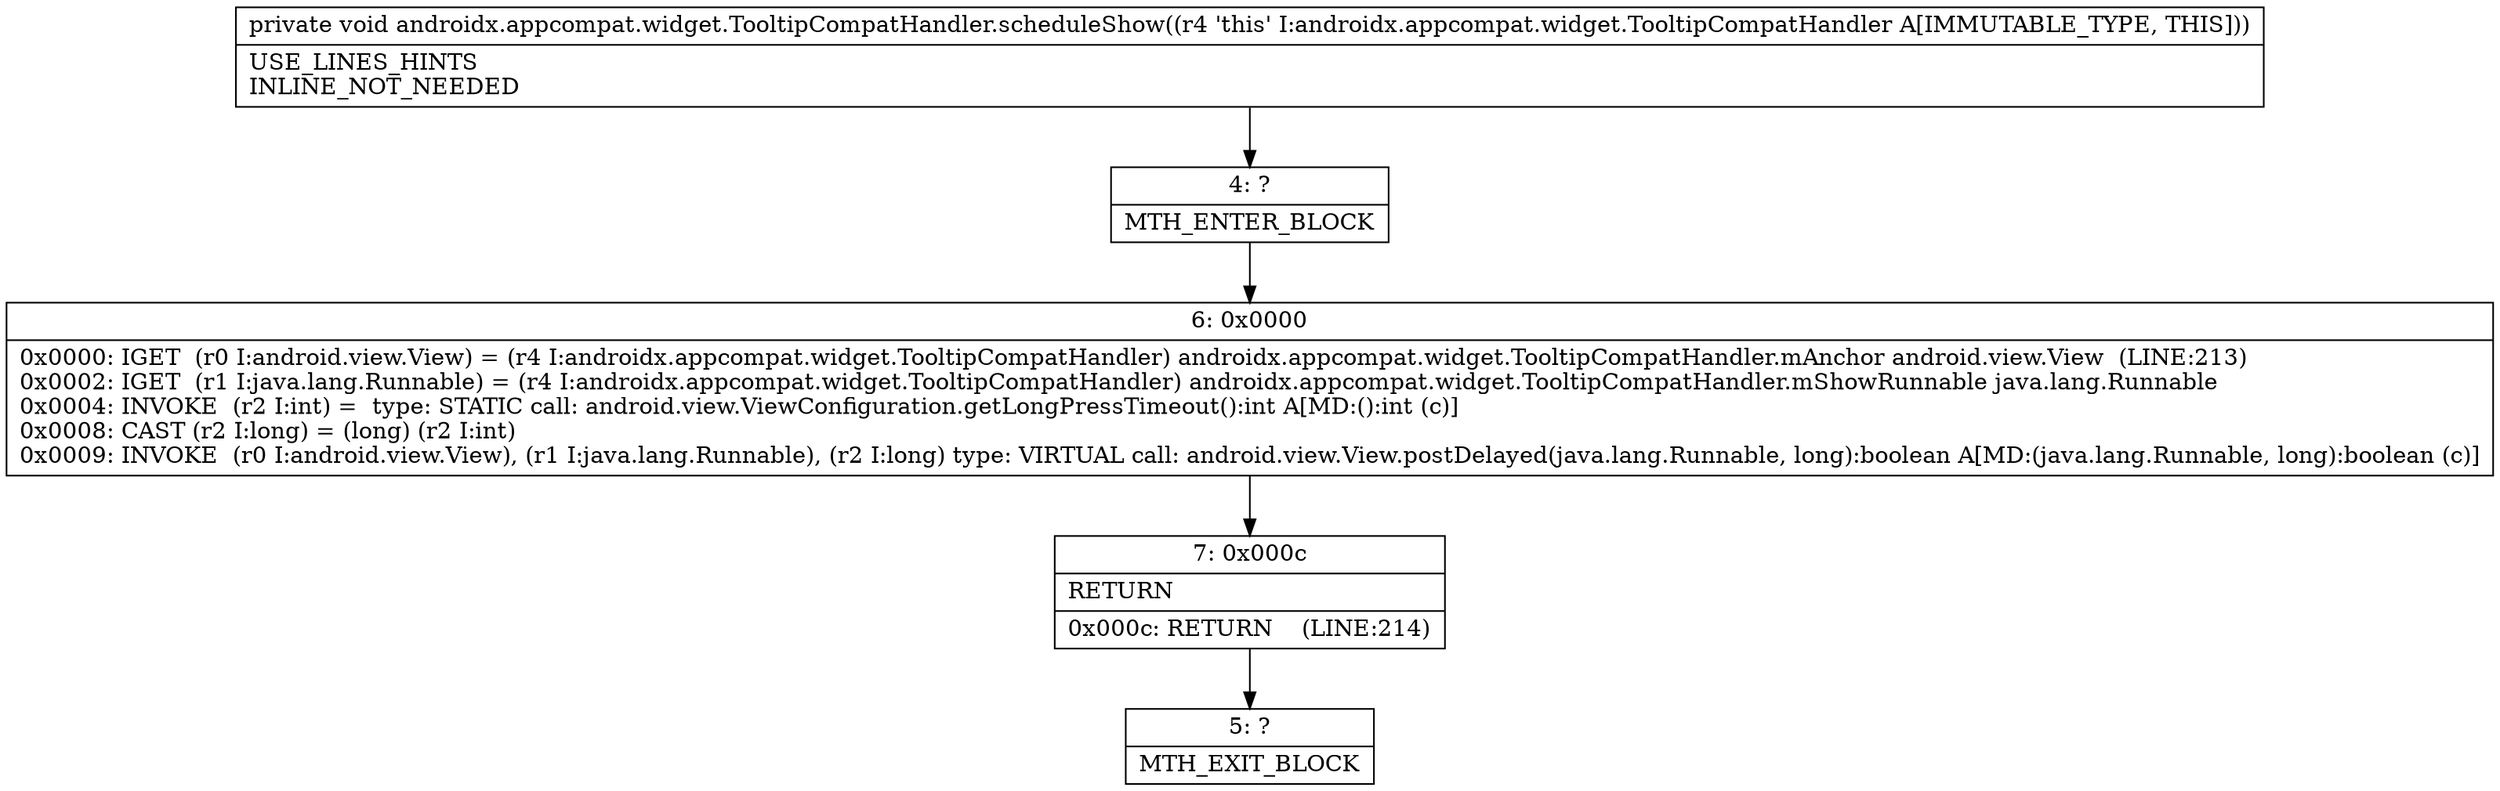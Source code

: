 digraph "CFG forandroidx.appcompat.widget.TooltipCompatHandler.scheduleShow()V" {
Node_4 [shape=record,label="{4\:\ ?|MTH_ENTER_BLOCK\l}"];
Node_6 [shape=record,label="{6\:\ 0x0000|0x0000: IGET  (r0 I:android.view.View) = (r4 I:androidx.appcompat.widget.TooltipCompatHandler) androidx.appcompat.widget.TooltipCompatHandler.mAnchor android.view.View  (LINE:213)\l0x0002: IGET  (r1 I:java.lang.Runnable) = (r4 I:androidx.appcompat.widget.TooltipCompatHandler) androidx.appcompat.widget.TooltipCompatHandler.mShowRunnable java.lang.Runnable \l0x0004: INVOKE  (r2 I:int) =  type: STATIC call: android.view.ViewConfiguration.getLongPressTimeout():int A[MD:():int (c)]\l0x0008: CAST (r2 I:long) = (long) (r2 I:int) \l0x0009: INVOKE  (r0 I:android.view.View), (r1 I:java.lang.Runnable), (r2 I:long) type: VIRTUAL call: android.view.View.postDelayed(java.lang.Runnable, long):boolean A[MD:(java.lang.Runnable, long):boolean (c)]\l}"];
Node_7 [shape=record,label="{7\:\ 0x000c|RETURN\l|0x000c: RETURN    (LINE:214)\l}"];
Node_5 [shape=record,label="{5\:\ ?|MTH_EXIT_BLOCK\l}"];
MethodNode[shape=record,label="{private void androidx.appcompat.widget.TooltipCompatHandler.scheduleShow((r4 'this' I:androidx.appcompat.widget.TooltipCompatHandler A[IMMUTABLE_TYPE, THIS]))  | USE_LINES_HINTS\lINLINE_NOT_NEEDED\l}"];
MethodNode -> Node_4;Node_4 -> Node_6;
Node_6 -> Node_7;
Node_7 -> Node_5;
}

